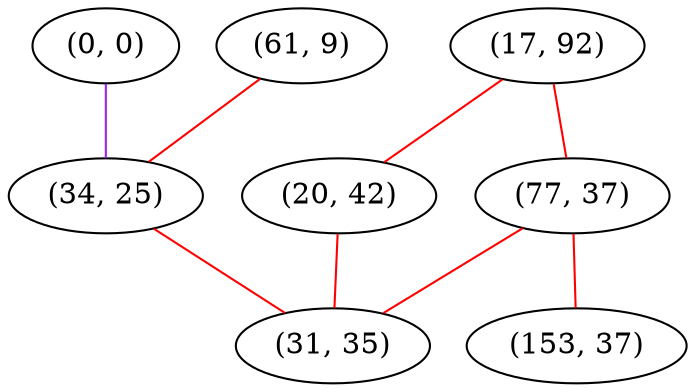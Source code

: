 graph "" {
"(0, 0)";
"(17, 92)";
"(61, 9)";
"(77, 37)";
"(20, 42)";
"(34, 25)";
"(153, 37)";
"(31, 35)";
"(0, 0)" -- "(34, 25)"  [color=purple, key=0, weight=4];
"(17, 92)" -- "(20, 42)"  [color=red, key=0, weight=1];
"(17, 92)" -- "(77, 37)"  [color=red, key=0, weight=1];
"(61, 9)" -- "(34, 25)"  [color=red, key=0, weight=1];
"(77, 37)" -- "(31, 35)"  [color=red, key=0, weight=1];
"(77, 37)" -- "(153, 37)"  [color=red, key=0, weight=1];
"(20, 42)" -- "(31, 35)"  [color=red, key=0, weight=1];
"(34, 25)" -- "(31, 35)"  [color=red, key=0, weight=1];
}
